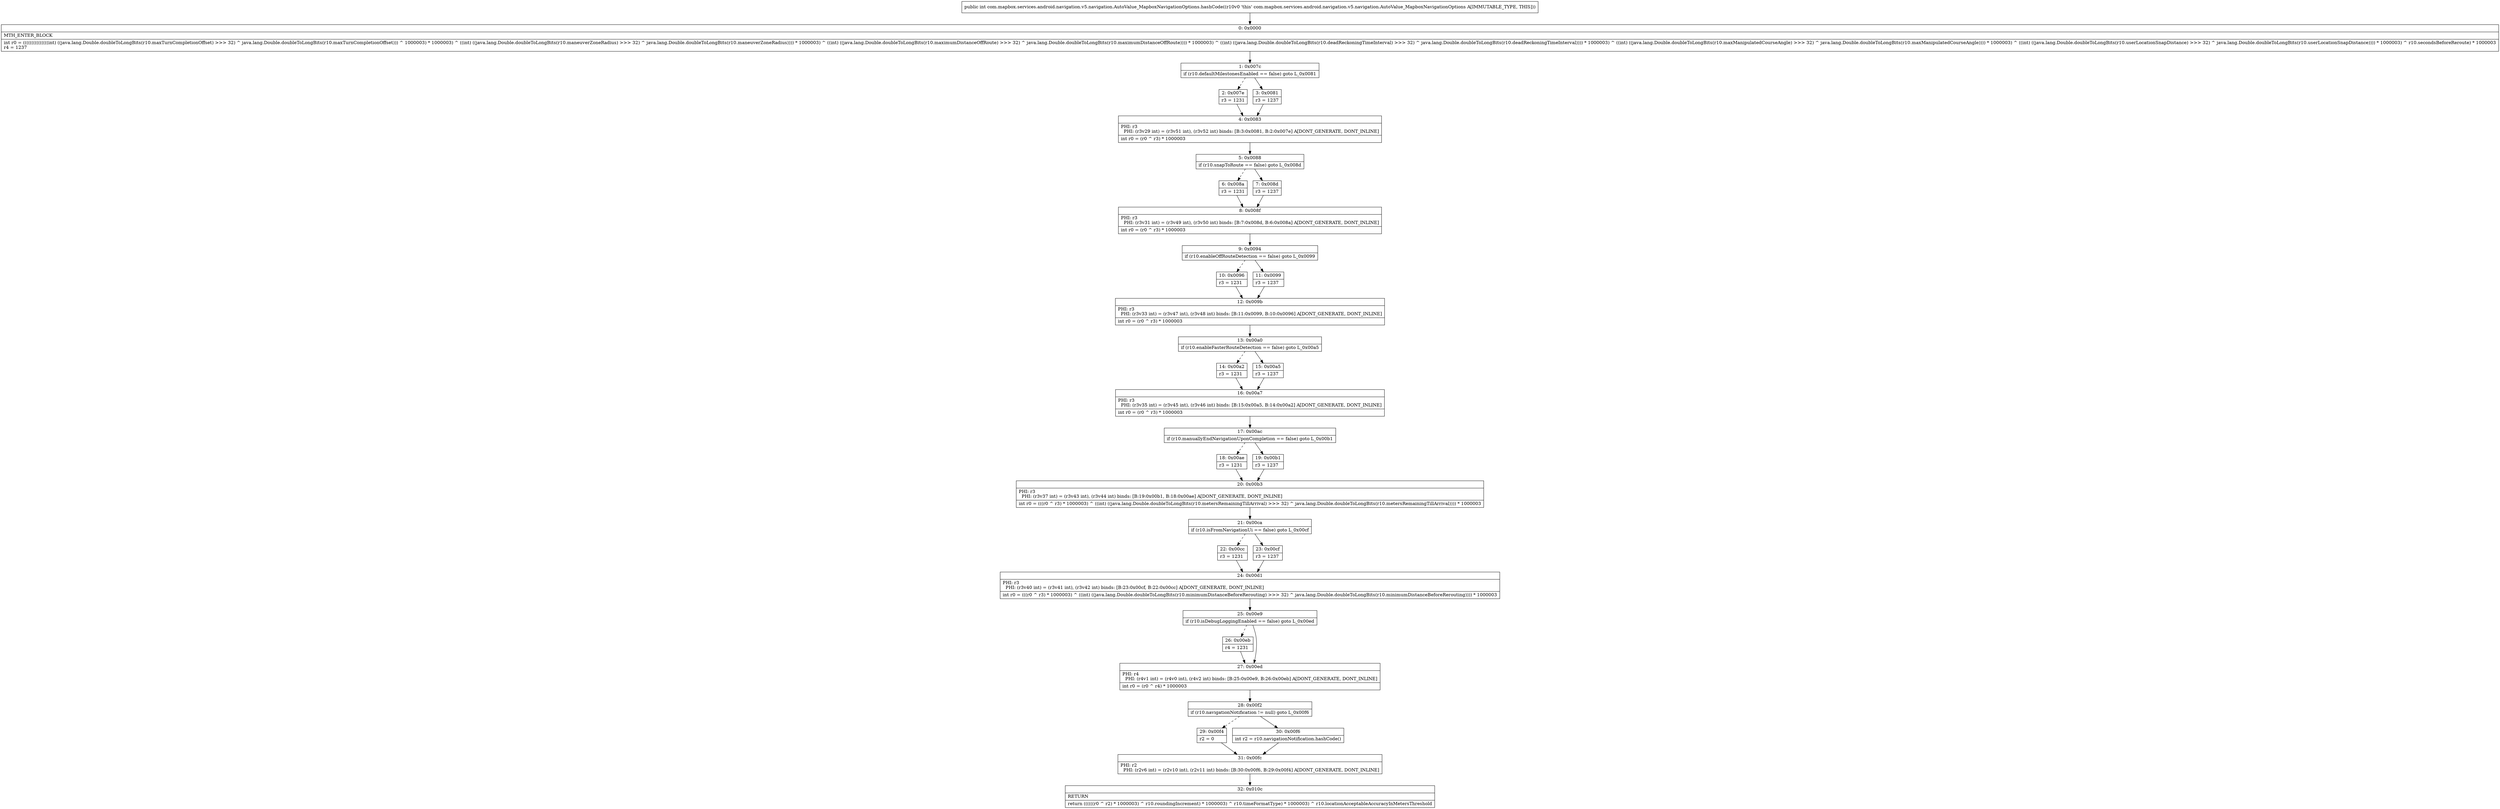 digraph "CFG forcom.mapbox.services.android.navigation.v5.navigation.AutoValue_MapboxNavigationOptions.hashCode()I" {
Node_0 [shape=record,label="{0\:\ 0x0000|MTH_ENTER_BLOCK\l|int r0 = (((((((((((((((int) ((java.lang.Double.doubleToLongBits(r10.maxTurnCompletionOffset) \>\>\> 32) ^ java.lang.Double.doubleToLongBits(r10.maxTurnCompletionOffset))) ^ 1000003) * 1000003) ^ ((int) ((java.lang.Double.doubleToLongBits(r10.maneuverZoneRadius) \>\>\> 32) ^ java.lang.Double.doubleToLongBits(r10.maneuverZoneRadius)))) * 1000003) ^ ((int) ((java.lang.Double.doubleToLongBits(r10.maximumDistanceOffRoute) \>\>\> 32) ^ java.lang.Double.doubleToLongBits(r10.maximumDistanceOffRoute)))) * 1000003) ^ ((int) ((java.lang.Double.doubleToLongBits(r10.deadReckoningTimeInterval) \>\>\> 32) ^ java.lang.Double.doubleToLongBits(r10.deadReckoningTimeInterval)))) * 1000003) ^ ((int) ((java.lang.Double.doubleToLongBits(r10.maxManipulatedCourseAngle) \>\>\> 32) ^ java.lang.Double.doubleToLongBits(r10.maxManipulatedCourseAngle)))) * 1000003) ^ ((int) ((java.lang.Double.doubleToLongBits(r10.userLocationSnapDistance) \>\>\> 32) ^ java.lang.Double.doubleToLongBits(r10.userLocationSnapDistance)))) * 1000003) ^ r10.secondsBeforeReroute) * 1000003\lr4 = 1237\l}"];
Node_1 [shape=record,label="{1\:\ 0x007c|if (r10.defaultMilestonesEnabled == false) goto L_0x0081\l}"];
Node_2 [shape=record,label="{2\:\ 0x007e|r3 = 1231\l}"];
Node_3 [shape=record,label="{3\:\ 0x0081|r3 = 1237\l}"];
Node_4 [shape=record,label="{4\:\ 0x0083|PHI: r3 \l  PHI: (r3v29 int) = (r3v51 int), (r3v52 int) binds: [B:3:0x0081, B:2:0x007e] A[DONT_GENERATE, DONT_INLINE]\l|int r0 = (r0 ^ r3) * 1000003\l}"];
Node_5 [shape=record,label="{5\:\ 0x0088|if (r10.snapToRoute == false) goto L_0x008d\l}"];
Node_6 [shape=record,label="{6\:\ 0x008a|r3 = 1231\l}"];
Node_7 [shape=record,label="{7\:\ 0x008d|r3 = 1237\l}"];
Node_8 [shape=record,label="{8\:\ 0x008f|PHI: r3 \l  PHI: (r3v31 int) = (r3v49 int), (r3v50 int) binds: [B:7:0x008d, B:6:0x008a] A[DONT_GENERATE, DONT_INLINE]\l|int r0 = (r0 ^ r3) * 1000003\l}"];
Node_9 [shape=record,label="{9\:\ 0x0094|if (r10.enableOffRouteDetection == false) goto L_0x0099\l}"];
Node_10 [shape=record,label="{10\:\ 0x0096|r3 = 1231\l}"];
Node_11 [shape=record,label="{11\:\ 0x0099|r3 = 1237\l}"];
Node_12 [shape=record,label="{12\:\ 0x009b|PHI: r3 \l  PHI: (r3v33 int) = (r3v47 int), (r3v48 int) binds: [B:11:0x0099, B:10:0x0096] A[DONT_GENERATE, DONT_INLINE]\l|int r0 = (r0 ^ r3) * 1000003\l}"];
Node_13 [shape=record,label="{13\:\ 0x00a0|if (r10.enableFasterRouteDetection == false) goto L_0x00a5\l}"];
Node_14 [shape=record,label="{14\:\ 0x00a2|r3 = 1231\l}"];
Node_15 [shape=record,label="{15\:\ 0x00a5|r3 = 1237\l}"];
Node_16 [shape=record,label="{16\:\ 0x00a7|PHI: r3 \l  PHI: (r3v35 int) = (r3v45 int), (r3v46 int) binds: [B:15:0x00a5, B:14:0x00a2] A[DONT_GENERATE, DONT_INLINE]\l|int r0 = (r0 ^ r3) * 1000003\l}"];
Node_17 [shape=record,label="{17\:\ 0x00ac|if (r10.manuallyEndNavigationUponCompletion == false) goto L_0x00b1\l}"];
Node_18 [shape=record,label="{18\:\ 0x00ae|r3 = 1231\l}"];
Node_19 [shape=record,label="{19\:\ 0x00b1|r3 = 1237\l}"];
Node_20 [shape=record,label="{20\:\ 0x00b3|PHI: r3 \l  PHI: (r3v37 int) = (r3v43 int), (r3v44 int) binds: [B:19:0x00b1, B:18:0x00ae] A[DONT_GENERATE, DONT_INLINE]\l|int r0 = (((r0 ^ r3) * 1000003) ^ ((int) ((java.lang.Double.doubleToLongBits(r10.metersRemainingTillArrival) \>\>\> 32) ^ java.lang.Double.doubleToLongBits(r10.metersRemainingTillArrival)))) * 1000003\l}"];
Node_21 [shape=record,label="{21\:\ 0x00ca|if (r10.isFromNavigationUi == false) goto L_0x00cf\l}"];
Node_22 [shape=record,label="{22\:\ 0x00cc|r3 = 1231\l}"];
Node_23 [shape=record,label="{23\:\ 0x00cf|r3 = 1237\l}"];
Node_24 [shape=record,label="{24\:\ 0x00d1|PHI: r3 \l  PHI: (r3v40 int) = (r3v41 int), (r3v42 int) binds: [B:23:0x00cf, B:22:0x00cc] A[DONT_GENERATE, DONT_INLINE]\l|int r0 = (((r0 ^ r3) * 1000003) ^ ((int) ((java.lang.Double.doubleToLongBits(r10.minimumDistanceBeforeRerouting) \>\>\> 32) ^ java.lang.Double.doubleToLongBits(r10.minimumDistanceBeforeRerouting)))) * 1000003\l}"];
Node_25 [shape=record,label="{25\:\ 0x00e9|if (r10.isDebugLoggingEnabled == false) goto L_0x00ed\l}"];
Node_26 [shape=record,label="{26\:\ 0x00eb|r4 = 1231\l}"];
Node_27 [shape=record,label="{27\:\ 0x00ed|PHI: r4 \l  PHI: (r4v1 int) = (r4v0 int), (r4v2 int) binds: [B:25:0x00e9, B:26:0x00eb] A[DONT_GENERATE, DONT_INLINE]\l|int r0 = (r0 ^ r4) * 1000003\l}"];
Node_28 [shape=record,label="{28\:\ 0x00f2|if (r10.navigationNotification != null) goto L_0x00f6\l}"];
Node_29 [shape=record,label="{29\:\ 0x00f4|r2 = 0\l}"];
Node_30 [shape=record,label="{30\:\ 0x00f6|int r2 = r10.navigationNotification.hashCode()\l}"];
Node_31 [shape=record,label="{31\:\ 0x00fc|PHI: r2 \l  PHI: (r2v6 int) = (r2v10 int), (r2v11 int) binds: [B:30:0x00f6, B:29:0x00f4] A[DONT_GENERATE, DONT_INLINE]\l}"];
Node_32 [shape=record,label="{32\:\ 0x010c|RETURN\l|return ((((((r0 ^ r2) * 1000003) ^ r10.roundingIncrement) * 1000003) ^ r10.timeFormatType) * 1000003) ^ r10.locationAcceptableAccuracyInMetersThreshold\l}"];
MethodNode[shape=record,label="{public int com.mapbox.services.android.navigation.v5.navigation.AutoValue_MapboxNavigationOptions.hashCode((r10v0 'this' com.mapbox.services.android.navigation.v5.navigation.AutoValue_MapboxNavigationOptions A[IMMUTABLE_TYPE, THIS])) }"];
MethodNode -> Node_0;
Node_0 -> Node_1;
Node_1 -> Node_2[style=dashed];
Node_1 -> Node_3;
Node_2 -> Node_4;
Node_3 -> Node_4;
Node_4 -> Node_5;
Node_5 -> Node_6[style=dashed];
Node_5 -> Node_7;
Node_6 -> Node_8;
Node_7 -> Node_8;
Node_8 -> Node_9;
Node_9 -> Node_10[style=dashed];
Node_9 -> Node_11;
Node_10 -> Node_12;
Node_11 -> Node_12;
Node_12 -> Node_13;
Node_13 -> Node_14[style=dashed];
Node_13 -> Node_15;
Node_14 -> Node_16;
Node_15 -> Node_16;
Node_16 -> Node_17;
Node_17 -> Node_18[style=dashed];
Node_17 -> Node_19;
Node_18 -> Node_20;
Node_19 -> Node_20;
Node_20 -> Node_21;
Node_21 -> Node_22[style=dashed];
Node_21 -> Node_23;
Node_22 -> Node_24;
Node_23 -> Node_24;
Node_24 -> Node_25;
Node_25 -> Node_26[style=dashed];
Node_25 -> Node_27;
Node_26 -> Node_27;
Node_27 -> Node_28;
Node_28 -> Node_29[style=dashed];
Node_28 -> Node_30;
Node_29 -> Node_31;
Node_30 -> Node_31;
Node_31 -> Node_32;
}

